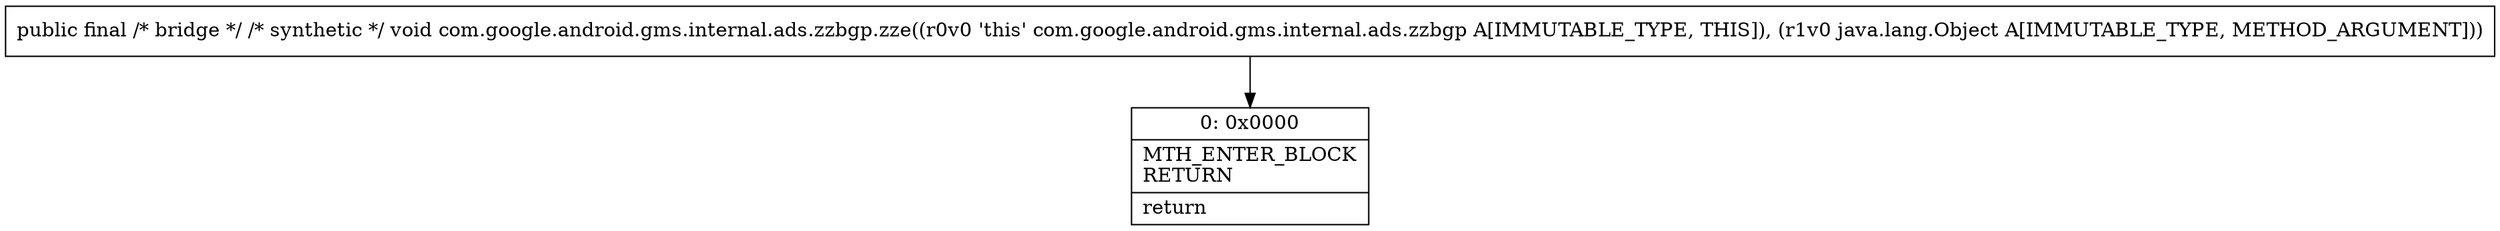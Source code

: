 digraph "CFG forcom.google.android.gms.internal.ads.zzbgp.zze(Ljava\/lang\/Object;)V" {
Node_0 [shape=record,label="{0\:\ 0x0000|MTH_ENTER_BLOCK\lRETURN\l|return\l}"];
MethodNode[shape=record,label="{public final \/* bridge *\/ \/* synthetic *\/ void com.google.android.gms.internal.ads.zzbgp.zze((r0v0 'this' com.google.android.gms.internal.ads.zzbgp A[IMMUTABLE_TYPE, THIS]), (r1v0 java.lang.Object A[IMMUTABLE_TYPE, METHOD_ARGUMENT])) }"];
MethodNode -> Node_0;
}


